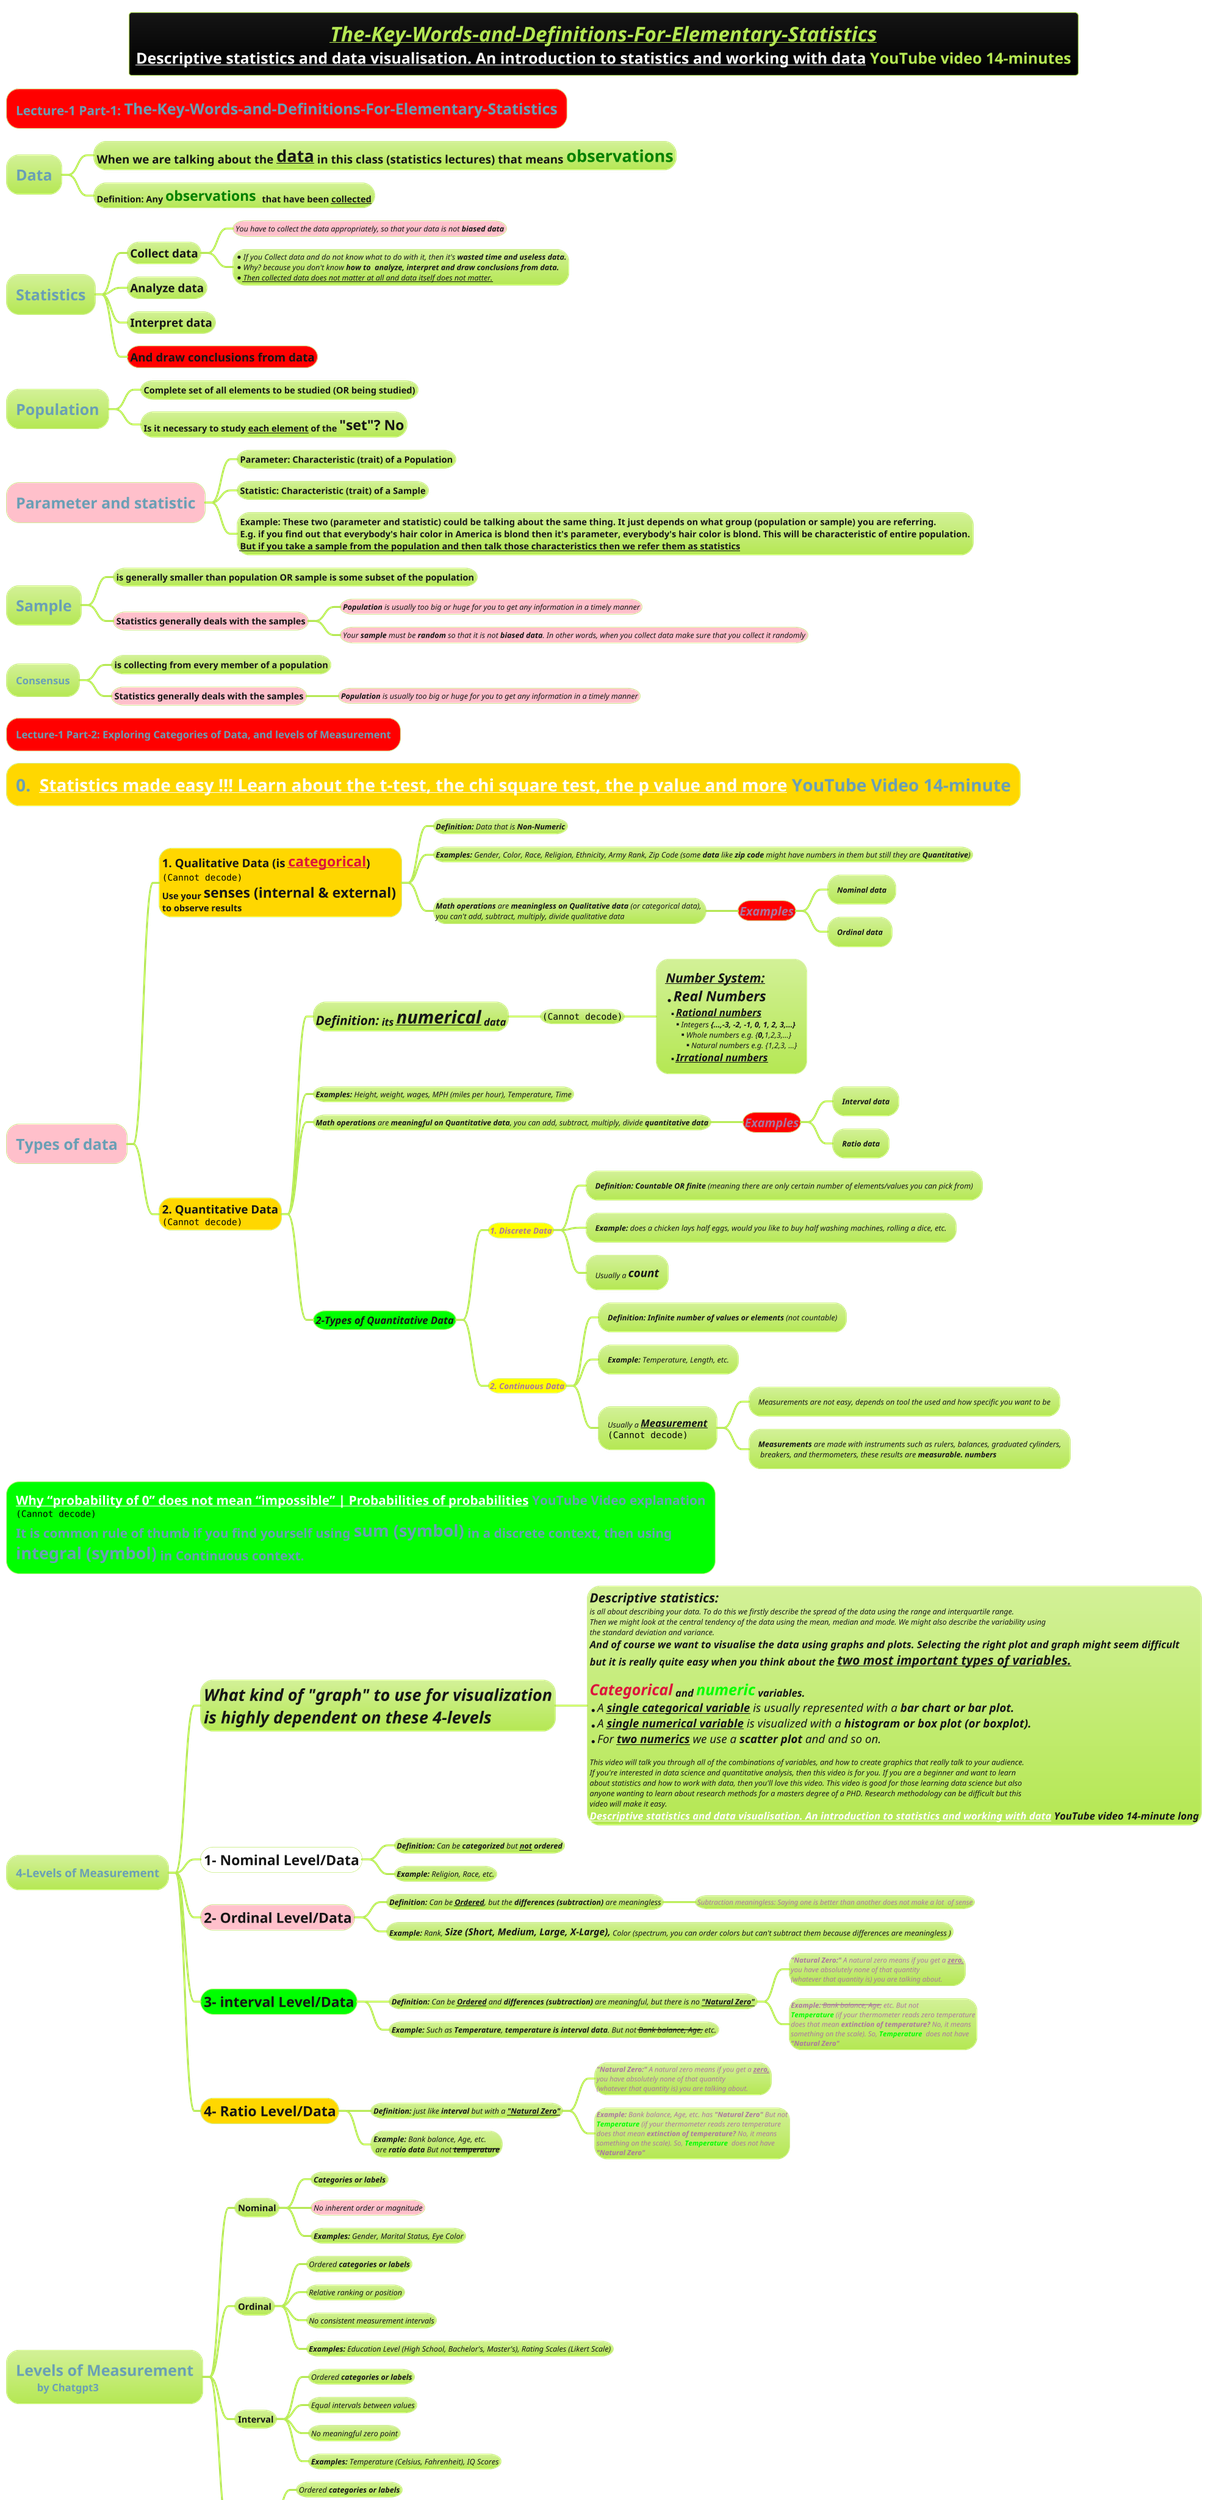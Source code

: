 @startmindmap
skinparam node {
    FontStyle italic
}

title =__//The-Key-Words-and-Definitions-For-Elementary-Statistics//__ \n=[[https://www.youtube.com/watch?v=txNvZ3Zndak&t=91s&ab_channel=GlobalHealthwithGregMartin Descriptive statistics and data visualisation. An introduction to statistics and working with data]] YouTube video 14-minutes
!theme hacker


*[#red] =Lecture-1 Part-1: **The-Key-Words-and-Definitions-For-Elementary-Statistics**
* =**Data**
** =When we are talking about the __**data**__ in this class (statistics lectures) that means <color #green>**observations**</color>
** **Definition:** Any <size:22><color #green>**observations**</color> </size> that have been __collected__

* =**Statistics**
** =Collect data
***[#pink] You have to collect the data appropriately, so that your data is not **biased data**
***:*If you Collect data and do not know what to do with it, then it's **wasted time and useless data.**
*Why? because you don't know **how to  analyze, interpret and draw conclusions from data.**
*__Then collected data does not matter at all and data itself does not matter.__;

** =Analyze data
** =Interpret data
**[#red] =And draw conclusions from data

* =**Population**
** Complete set of all elements to be studied (OR being studied)
** **Is it necessary to study __each element__ of the <size:22>"set"? No**

*[#pink] =**Parameter and statistic**
** **Parameter:** Characteristic (trait) of a **Population**
** **Statistic:** Characteristic (trait) of a **Sample**
**:**Example:** These two **(parameter and statistic) could be talking about the same thing.** It just depends on what **group (population or sample)** you are referring.
E.g. if you find out that everybody's hair color in America is blond then it's **parameter**, everybody's hair color is blond. This will be characteristic of entire population.
__But if you take a **sample** from the **population** and then talk those **characteristics** then we refer them as **statistics**__;

* =**Sample**
** is generally smaller than **population** OR **sample** is some subset of the **population**
**[#pink] **Statistics** generally deals with the **samples**
***[#pink] **Population** is usually too big or huge for you to get any information in a timely manner
***[#pink] Your **sample** must be **random** so that it is not **biased data**. In other words, when you collect data make sure that you collect it randomly

* **Consensus**
** is collecting from **every member** of a **population**
**[#pink] **Statistics** generally deals with the **samples**
***[#pink] **Population** is usually too big or huge for you to get any information in a timely manner


*[#red] Lecture-1 Part-2: **Exploring Categories of Data, and levels of Measurement**
*[#gold] <size:27>**0.  [[https://www.youtube.com/watch?v=I10q6fjPxJ0&t=222s&ab_channel=GlobalHealthwithGregMartin Statistics made easy !!! Learn about the t-test, the chi square test, the p value and more]] YouTube Video 14-minute**

*[#pink] =**Types of data**
**[#gold] ==**1. Qualitative Data (is <color #crimson>__categorical__</color>)** \n<img:images/img_38.png> \nUse your <size:22>**senses** (internal & external)</size> \nto observe results
*** **Definition:** Data that is **Non-Numeric**
*** **Examples:** Gender, Color, Race, Religion, Ethnicity, Army Rank, Zip Code (some **data** like **zip code** might have numbers in them but still they are **Quantitative**)
*** **Math operations** are **meaningless on Qualitative data** (or categorical data), \nyou can't add, subtract, multiply, divide qualitative data
****[#red] =**Examples**
***** **Nominal data**
***** **Ordinal data**
**[#gold] ==**2. Quantitative Data** \n<img:images/img_39.png>
*** =**Definition:** its //**__numerical__**// data
**** <img:images/img_32.png>
*****:=__Number System:__
* <size:22>**Real Numbers**
** <size:16>**__Rational numbers__**
*** Integers **{...,-3, -2, -1, 0, 1, 2, 3,...}**
**** Whole numbers e.g. {**0,**1,2,3,...}
***** Natural numbers e.g. {1,2,3, ...}
** <size:16>**__Irrational numbers__**;

*** **Examples:** Height, weight, wages, MPH (miles per hour), Temperature, Time
*** **Math operations** are **meaningful on Quantitative data**, you can add, subtract, multiply, divide **quantitative data**
****[#red] =**Examples**
***** **Interval data**
***** **Ratio data**
***[#lime] ==**2-Types of Quantitative Data**
****[#yellow] ==1. Discrete Data
***** **Definition:** **Countable OR finite** (meaning there are only certain number of elements/values you can pick from)
***** **Example:** does a chicken lays half eggs, would you like to buy half washing machines, rolling a dice, etc.
***** Usually a <size:18>**count**

****[#yellow] ==2. Continuous Data
***** **Definition:** **Infinite number of values or elements** (not countable)
***** **Example:** Temperature, Length, etc.
***** Usually a <size:16>**__Measurement__**\n<img:images/img_33.png>
****** Measurements are not easy, depends on tool the used and how specific you want to be
****** **Measurements** are made with instruments such as rulers, balances, graduated cylinders,\n breakers, and thermometers, these results are **measurable. numbers**

*[#lime]:=[[https://www.youtube.com/watch?v=ZA4JkHKZM50&ab_channel=3Blue1Brown Why “probability of 0” does not mean “impossible” | Probabilities of probabilities]] YouTube Video explanation
<img:images/img_34.png>
=It is common rule of thumb if you find yourself using <size:22>sum (symbol)</size> in a discrete context, then using
=<size:22>integral (symbol)</size> in Continuous context.;



* ===**4-Levels of Measurement**
** =//**What kind of "graph" to use for visualization**// \n=//**is highly dependent on these 4-levels**//
***:=//Descriptive statistics://
is all about describing your data. To do this we firstly describe the spread of the data using the range and interquartile range.
Then we might look at the central tendency of the data using the mean, median and mode. We might also describe the variability using
the standard deviation and variance.
= And of course we want to visualise the data using graphs and plots. Selecting the right plot and graph might seem difficult
= but it is really quite easy when you think about the __two most important types of variables.__

= <color #crimson>**Categorical**</color> and <color #lime>**numeric**</color> variables.
* <size:18>A **__single categorical variable__** is usually represented with a **bar chart or bar plot.**
* <size:18>A **__single numerical variable__** is visualized with a **histogram or box plot (or boxplot).**
* <size:18>For **__two numerics__** we use a **scatter plot** and and so on.

This video will talk you through all of the combinations of variables, and how to create graphics that really talk to your audience.
If you're interested in data science and quantitative analysis, then this video is for you. If you are a beginner and want to learn
about statistics and how to work with data, then you'll love this video. This video is good for those learning data science but also
anyone wanting to learn about research methods for a masters degree of a PHD. Research methodology can be difficult but this
video will make it easy.
=[[https://www.youtube.com/watch?v=txNvZ3Zndak&t=91s&ab_channel=GlobalHealthwithGregMartin Descriptive statistics and data visualisation. An introduction to statistics and working with data]] YouTube video 14-minute long;

**[#white] =**1- Nominal Level/Data**
*** **Definition:** Can be **categorized** but **__not__ ordered**
*** **Example:** Religion, Race, etc.

**[#pink] =**2- Ordinal Level/Data**
*** **Definition:** Can be **__Ordered__**, but the **differences (subtraction)** are meaningless
**** Subtraction meaningless: Saying one is better than another does not make a lot  of sense
*** **Example:** Rank, <size:15>**Size (Short, Medium, Large, X-Large),**</size> Color (spectrum, you can order colors but can't subtract them because differences are meaningless )

**[#lime] =**3- interval Level/Data**
*** **Definition:** Can be **__Ordered__** and **differences (subtraction)** are meaningful, but there is no **__"Natural Zero"__**
****:**"Natural Zero:"** A natural zero means if you get a **__zero,__**
you have absolutely none of that quantity
(whatever that quantity is) you are talking about.;
****:**Example:** --Bank balance, Age,-- etc. But not
<color #lime>**Temperature**</color> (if your thermometer reads zero temperature
does that mean **extinction of temperature?** No, it means
something on the scale). So, <color #lime>**Temperature**</color>  does not have
**"Natural Zero"**;
*** **Example:** Such as **Temperature**, **temperature is interval data**. But not --Bank balance, Age,-- etc.

**[#gold] =**4- Ratio Level/Data**
*** **Definition:** just like **interval** but with a **__"Natural Zero"__**
****:**"Natural Zero:"** A natural zero means if you get a **__zero,__**
you have absolutely none of that quantity
(whatever that quantity is) you are talking about.;
****:**Example:** Bank balance, Age, etc. has **"Natural Zero"** But not
<color #lime>**Temperature**</color> (if your thermometer reads zero temperature
does that mean **extinction of temperature?** No, it means
something on the scale). So, <color #lime>**Temperature**</color>  does not have
**"Natural Zero"**;
*** **Example:** Bank balance, Age, etc.\n are **ratio data** But not --**temperature**--

* =**Levels of Measurement**\n\tby Chatgpt3
** Nominal
*** **Categories or labels**
***[#pink] No inherent order or magnitude
*** **Examples:** Gender, Marital Status, Eye Color
** Ordinal
*** Ordered **categories or labels**
*** Relative ranking or position
*** No consistent measurement intervals
*** **Examples:** Education Level (High School, Bachelor's, Master's), Rating Scales (Likert Scale)
** Interval
*** Ordered **categories or labels**
*** Equal intervals between values
*** No meaningful zero point
*** **Examples:** Temperature (Celsius, Fahrenheit), IQ Scores
** Ratio
*** Ordered **categories or labels**
*** Equal intervals between values
*** Meaningful zero point
*** **Examples:** Height, Weight, Income, Time

* =Categories of Data and Learning
**:Unlabeled data typically falls under the category of "Unsupervised Learning" in the context of machine learning.
Unsupervised learning is a type of learning where the data does not have predefined labels or categories. The goal
is to explore the patterns, relationships, or structures within the data without any specific guidance.;
** Labeled Data
***[#pink] **Supervised Learning**
**** **Classification**
***** **Output** is always **category (non-numeric value)**
****** **Target variable** is always **interval or ratio data/variable**
******* **As shown below**\n <img:images/img_43.png>
**** **Regression**
***** **Output** is always **Numeric value**
****** **Target variable** is always **interval or ratio data/variable**
******* **As shown below**\n <img:images/img_42.png>
** Unlabeled Data
***[#pink] **Unsupervised Learning**
****[#yellow] ===Clustering
****[#yellow] ===Dimensionality Reduction
****[#yellow] ===Anomaly Detection
**:This updated mindmap script reflects the distinction between labeled data used in supervised learning tasks and unlabeled data used
in unsupervised learning tasks. Unsupervised learning algorithms aim to discover patterns, groupings, or anomalies in the data without
relying on predefined labels.;

*:The distinction between labeled and unlabeled data is primarily used in the field of machine learning, where it plays a crucial role
in the training and development of models. However, the concept of labeled and unlabeled data can also be relevant in other disciplines
that involve data analysis and pattern recognition. Here are a few examples:

* **Data Mining:** Data mining is a field that focuses on discovering patterns, relationships, and insights from large datasets.
In data mining, labeled data is often used for supervised learning tasks, while unlabeled data can be utilized for
unsupervised learning tasks such as clustering or anomaly detection.

* **Statistics:** In statistics, labeled data is commonly used for statistical modeling, hypothesis testing, and regression analysis.
**__Unlabeled data__,** on the other hand, can be explored using techniques like **exploratory data analysis or clustering** to gain insights
into the underlying structure of the data.

* **Natural Language Processing (NLP):** In NLP, labeled data is often required for tasks like sentiment analysis, named entity recognition,
or text classification. Unlabeled data can be utilized for tasks such as topic modeling or word embeddings, where the goal is to uncover
latent patterns or representations in text.

While the terminology may vary across disciplines, the fundamental idea of distinguishing between labeled and unlabeled data remains
applicable in various fields that involve data analysis, modeling, and pattern recognition.;

*[#red] Lecture-1 Part-3: **Sampling Techniques: How to Develop a __random Sample__**

* =**Observation vs Experiment**
** Definition
*** **Observation:** Collecting data by observing natural phenomena without manipulating any variables.
*** **another Observation definition:** Measure specific traits but does not modify the subject.
*** **Experiment:** A systematic and controlled procedure performed to test a hypothesis by manipulating variables and collecting data.
*** **another Experiment definition:** Apply **treatment** and then measure the effect on the **subject.**

* =**Random**
** **Definition:** **each member** of a **population** has an equal chance of being selected in a **sample**

* =**Simple Random Sample**
** **Definition:** **each group** of a **size 'm'** has an equal chance of being selected in a **sample**

* ==**4-Common Sampling Techniques**
**[#pink] **Convenience Sample:** use the results that are easy to get (Not Random), so therefore its never used in conducting real observations or experiments
**[#lime] **Systematic Sample:** put a population in order and select every "K" member
**[#orange] **__Strata__fied Sample:** "Strata means layers", breaks the population into subgroups based on a characteristic, then sample **__each__** group
**[#crimson] **__Cluster__ Sample:** divide population into **"groups or clusters"** (regardless of the characteristic), randomly select a certain number "groups or clusters", and then collect data from the **__entire__** cluster

* **2-Types of Sampling errors that can occur while you are sampling**
** **Non Sampling Error:** when you write down wrong information or make a math error something like this, it's called non-sampling error.
** **Sampling Error:** is the difference in characteristics between your sample and your population, because usually a sample does not **represents 100%** a population \nperfectly there will always a margin of error, and this difference (of margin error) is called sampling error

* <img:images/img_40.png>

@endmindmap

